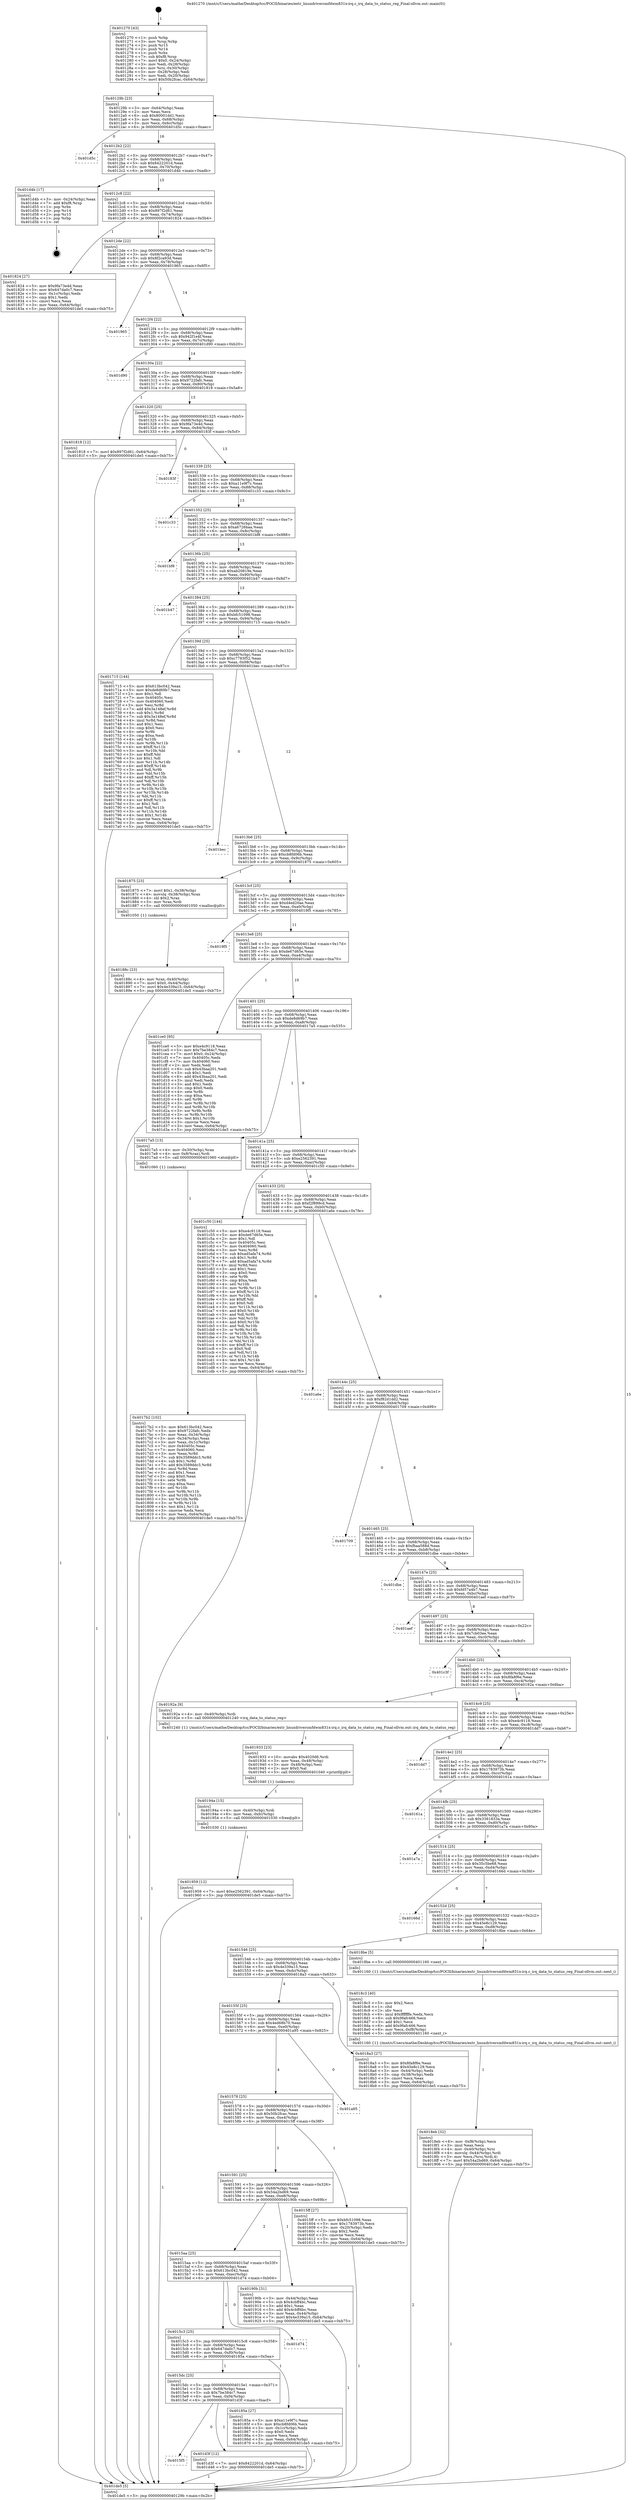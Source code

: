 digraph "0x401270" {
  label = "0x401270 (/mnt/c/Users/mathe/Desktop/tcc/POCII/binaries/extr_linuxdriversmfdwm831x-irq.c_irq_data_to_status_reg_Final-ollvm.out::main(0))"
  labelloc = "t"
  node[shape=record]

  Entry [label="",width=0.3,height=0.3,shape=circle,fillcolor=black,style=filled]
  "0x40129b" [label="{
     0x40129b [23]\l
     | [instrs]\l
     &nbsp;&nbsp;0x40129b \<+3\>: mov -0x64(%rbp),%eax\l
     &nbsp;&nbsp;0x40129e \<+2\>: mov %eax,%ecx\l
     &nbsp;&nbsp;0x4012a0 \<+6\>: sub $0x80001dd1,%ecx\l
     &nbsp;&nbsp;0x4012a6 \<+3\>: mov %eax,-0x68(%rbp)\l
     &nbsp;&nbsp;0x4012a9 \<+3\>: mov %ecx,-0x6c(%rbp)\l
     &nbsp;&nbsp;0x4012ac \<+6\>: je 0000000000401d5c \<main+0xaec\>\l
  }"]
  "0x401d5c" [label="{
     0x401d5c\l
  }", style=dashed]
  "0x4012b2" [label="{
     0x4012b2 [22]\l
     | [instrs]\l
     &nbsp;&nbsp;0x4012b2 \<+5\>: jmp 00000000004012b7 \<main+0x47\>\l
     &nbsp;&nbsp;0x4012b7 \<+3\>: mov -0x68(%rbp),%eax\l
     &nbsp;&nbsp;0x4012ba \<+5\>: sub $0x8422201d,%eax\l
     &nbsp;&nbsp;0x4012bf \<+3\>: mov %eax,-0x70(%rbp)\l
     &nbsp;&nbsp;0x4012c2 \<+6\>: je 0000000000401d4b \<main+0xadb\>\l
  }"]
  Exit [label="",width=0.3,height=0.3,shape=circle,fillcolor=black,style=filled,peripheries=2]
  "0x401d4b" [label="{
     0x401d4b [17]\l
     | [instrs]\l
     &nbsp;&nbsp;0x401d4b \<+3\>: mov -0x24(%rbp),%eax\l
     &nbsp;&nbsp;0x401d4e \<+7\>: add $0xf8,%rsp\l
     &nbsp;&nbsp;0x401d55 \<+1\>: pop %rbx\l
     &nbsp;&nbsp;0x401d56 \<+2\>: pop %r14\l
     &nbsp;&nbsp;0x401d58 \<+2\>: pop %r15\l
     &nbsp;&nbsp;0x401d5a \<+1\>: pop %rbp\l
     &nbsp;&nbsp;0x401d5b \<+1\>: ret\l
  }"]
  "0x4012c8" [label="{
     0x4012c8 [22]\l
     | [instrs]\l
     &nbsp;&nbsp;0x4012c8 \<+5\>: jmp 00000000004012cd \<main+0x5d\>\l
     &nbsp;&nbsp;0x4012cd \<+3\>: mov -0x68(%rbp),%eax\l
     &nbsp;&nbsp;0x4012d0 \<+5\>: sub $0x897f2d61,%eax\l
     &nbsp;&nbsp;0x4012d5 \<+3\>: mov %eax,-0x74(%rbp)\l
     &nbsp;&nbsp;0x4012d8 \<+6\>: je 0000000000401824 \<main+0x5b4\>\l
  }"]
  "0x4015f5" [label="{
     0x4015f5\l
  }", style=dashed]
  "0x401824" [label="{
     0x401824 [27]\l
     | [instrs]\l
     &nbsp;&nbsp;0x401824 \<+5\>: mov $0x9fa73e4d,%eax\l
     &nbsp;&nbsp;0x401829 \<+5\>: mov $0x647da0c7,%ecx\l
     &nbsp;&nbsp;0x40182e \<+3\>: mov -0x1c(%rbp),%edx\l
     &nbsp;&nbsp;0x401831 \<+3\>: cmp $0x1,%edx\l
     &nbsp;&nbsp;0x401834 \<+3\>: cmovl %ecx,%eax\l
     &nbsp;&nbsp;0x401837 \<+3\>: mov %eax,-0x64(%rbp)\l
     &nbsp;&nbsp;0x40183a \<+5\>: jmp 0000000000401de5 \<main+0xb75\>\l
  }"]
  "0x4012de" [label="{
     0x4012de [22]\l
     | [instrs]\l
     &nbsp;&nbsp;0x4012de \<+5\>: jmp 00000000004012e3 \<main+0x73\>\l
     &nbsp;&nbsp;0x4012e3 \<+3\>: mov -0x68(%rbp),%eax\l
     &nbsp;&nbsp;0x4012e6 \<+5\>: sub $0x8f2ca93d,%eax\l
     &nbsp;&nbsp;0x4012eb \<+3\>: mov %eax,-0x78(%rbp)\l
     &nbsp;&nbsp;0x4012ee \<+6\>: je 0000000000401965 \<main+0x6f5\>\l
  }"]
  "0x401d3f" [label="{
     0x401d3f [12]\l
     | [instrs]\l
     &nbsp;&nbsp;0x401d3f \<+7\>: movl $0x8422201d,-0x64(%rbp)\l
     &nbsp;&nbsp;0x401d46 \<+5\>: jmp 0000000000401de5 \<main+0xb75\>\l
  }"]
  "0x401965" [label="{
     0x401965\l
  }", style=dashed]
  "0x4012f4" [label="{
     0x4012f4 [22]\l
     | [instrs]\l
     &nbsp;&nbsp;0x4012f4 \<+5\>: jmp 00000000004012f9 \<main+0x89\>\l
     &nbsp;&nbsp;0x4012f9 \<+3\>: mov -0x68(%rbp),%eax\l
     &nbsp;&nbsp;0x4012fc \<+5\>: sub $0x942f1e4f,%eax\l
     &nbsp;&nbsp;0x401301 \<+3\>: mov %eax,-0x7c(%rbp)\l
     &nbsp;&nbsp;0x401304 \<+6\>: je 0000000000401d90 \<main+0xb20\>\l
  }"]
  "0x401959" [label="{
     0x401959 [12]\l
     | [instrs]\l
     &nbsp;&nbsp;0x401959 \<+7\>: movl $0xe2562391,-0x64(%rbp)\l
     &nbsp;&nbsp;0x401960 \<+5\>: jmp 0000000000401de5 \<main+0xb75\>\l
  }"]
  "0x401d90" [label="{
     0x401d90\l
  }", style=dashed]
  "0x40130a" [label="{
     0x40130a [22]\l
     | [instrs]\l
     &nbsp;&nbsp;0x40130a \<+5\>: jmp 000000000040130f \<main+0x9f\>\l
     &nbsp;&nbsp;0x40130f \<+3\>: mov -0x68(%rbp),%eax\l
     &nbsp;&nbsp;0x401312 \<+5\>: sub $0x9722fafc,%eax\l
     &nbsp;&nbsp;0x401317 \<+3\>: mov %eax,-0x80(%rbp)\l
     &nbsp;&nbsp;0x40131a \<+6\>: je 0000000000401818 \<main+0x5a8\>\l
  }"]
  "0x40194a" [label="{
     0x40194a [15]\l
     | [instrs]\l
     &nbsp;&nbsp;0x40194a \<+4\>: mov -0x40(%rbp),%rdi\l
     &nbsp;&nbsp;0x40194e \<+6\>: mov %eax,-0xfc(%rbp)\l
     &nbsp;&nbsp;0x401954 \<+5\>: call 0000000000401030 \<free@plt\>\l
     | [calls]\l
     &nbsp;&nbsp;0x401030 \{1\} (unknown)\l
  }"]
  "0x401818" [label="{
     0x401818 [12]\l
     | [instrs]\l
     &nbsp;&nbsp;0x401818 \<+7\>: movl $0x897f2d61,-0x64(%rbp)\l
     &nbsp;&nbsp;0x40181f \<+5\>: jmp 0000000000401de5 \<main+0xb75\>\l
  }"]
  "0x401320" [label="{
     0x401320 [25]\l
     | [instrs]\l
     &nbsp;&nbsp;0x401320 \<+5\>: jmp 0000000000401325 \<main+0xb5\>\l
     &nbsp;&nbsp;0x401325 \<+3\>: mov -0x68(%rbp),%eax\l
     &nbsp;&nbsp;0x401328 \<+5\>: sub $0x9fa73e4d,%eax\l
     &nbsp;&nbsp;0x40132d \<+6\>: mov %eax,-0x84(%rbp)\l
     &nbsp;&nbsp;0x401333 \<+6\>: je 000000000040183f \<main+0x5cf\>\l
  }"]
  "0x401933" [label="{
     0x401933 [23]\l
     | [instrs]\l
     &nbsp;&nbsp;0x401933 \<+10\>: movabs $0x4020d6,%rdi\l
     &nbsp;&nbsp;0x40193d \<+3\>: mov %eax,-0x48(%rbp)\l
     &nbsp;&nbsp;0x401940 \<+3\>: mov -0x48(%rbp),%esi\l
     &nbsp;&nbsp;0x401943 \<+2\>: mov $0x0,%al\l
     &nbsp;&nbsp;0x401945 \<+5\>: call 0000000000401040 \<printf@plt\>\l
     | [calls]\l
     &nbsp;&nbsp;0x401040 \{1\} (unknown)\l
  }"]
  "0x40183f" [label="{
     0x40183f\l
  }", style=dashed]
  "0x401339" [label="{
     0x401339 [25]\l
     | [instrs]\l
     &nbsp;&nbsp;0x401339 \<+5\>: jmp 000000000040133e \<main+0xce\>\l
     &nbsp;&nbsp;0x40133e \<+3\>: mov -0x68(%rbp),%eax\l
     &nbsp;&nbsp;0x401341 \<+5\>: sub $0xa11e9f7c,%eax\l
     &nbsp;&nbsp;0x401346 \<+6\>: mov %eax,-0x88(%rbp)\l
     &nbsp;&nbsp;0x40134c \<+6\>: je 0000000000401c33 \<main+0x9c3\>\l
  }"]
  "0x4018eb" [label="{
     0x4018eb [32]\l
     | [instrs]\l
     &nbsp;&nbsp;0x4018eb \<+6\>: mov -0xf8(%rbp),%ecx\l
     &nbsp;&nbsp;0x4018f1 \<+3\>: imul %eax,%ecx\l
     &nbsp;&nbsp;0x4018f4 \<+4\>: mov -0x40(%rbp),%rsi\l
     &nbsp;&nbsp;0x4018f8 \<+4\>: movslq -0x44(%rbp),%rdi\l
     &nbsp;&nbsp;0x4018fc \<+3\>: mov %ecx,(%rsi,%rdi,4)\l
     &nbsp;&nbsp;0x4018ff \<+7\>: movl $0x54a2bd69,-0x64(%rbp)\l
     &nbsp;&nbsp;0x401906 \<+5\>: jmp 0000000000401de5 \<main+0xb75\>\l
  }"]
  "0x401c33" [label="{
     0x401c33\l
  }", style=dashed]
  "0x401352" [label="{
     0x401352 [25]\l
     | [instrs]\l
     &nbsp;&nbsp;0x401352 \<+5\>: jmp 0000000000401357 \<main+0xe7\>\l
     &nbsp;&nbsp;0x401357 \<+3\>: mov -0x68(%rbp),%eax\l
     &nbsp;&nbsp;0x40135a \<+5\>: sub $0xa6726baa,%eax\l
     &nbsp;&nbsp;0x40135f \<+6\>: mov %eax,-0x8c(%rbp)\l
     &nbsp;&nbsp;0x401365 \<+6\>: je 0000000000401bf8 \<main+0x988\>\l
  }"]
  "0x4018c3" [label="{
     0x4018c3 [40]\l
     | [instrs]\l
     &nbsp;&nbsp;0x4018c3 \<+5\>: mov $0x2,%ecx\l
     &nbsp;&nbsp;0x4018c8 \<+1\>: cltd\l
     &nbsp;&nbsp;0x4018c9 \<+2\>: idiv %ecx\l
     &nbsp;&nbsp;0x4018cb \<+6\>: imul $0xfffffffe,%edx,%ecx\l
     &nbsp;&nbsp;0x4018d1 \<+6\>: sub $0x9fafc466,%ecx\l
     &nbsp;&nbsp;0x4018d7 \<+3\>: add $0x1,%ecx\l
     &nbsp;&nbsp;0x4018da \<+6\>: add $0x9fafc466,%ecx\l
     &nbsp;&nbsp;0x4018e0 \<+6\>: mov %ecx,-0xf8(%rbp)\l
     &nbsp;&nbsp;0x4018e6 \<+5\>: call 0000000000401160 \<next_i\>\l
     | [calls]\l
     &nbsp;&nbsp;0x401160 \{1\} (/mnt/c/Users/mathe/Desktop/tcc/POCII/binaries/extr_linuxdriversmfdwm831x-irq.c_irq_data_to_status_reg_Final-ollvm.out::next_i)\l
  }"]
  "0x401bf8" [label="{
     0x401bf8\l
  }", style=dashed]
  "0x40136b" [label="{
     0x40136b [25]\l
     | [instrs]\l
     &nbsp;&nbsp;0x40136b \<+5\>: jmp 0000000000401370 \<main+0x100\>\l
     &nbsp;&nbsp;0x401370 \<+3\>: mov -0x68(%rbp),%eax\l
     &nbsp;&nbsp;0x401373 \<+5\>: sub $0xab20819e,%eax\l
     &nbsp;&nbsp;0x401378 \<+6\>: mov %eax,-0x90(%rbp)\l
     &nbsp;&nbsp;0x40137e \<+6\>: je 0000000000401b47 \<main+0x8d7\>\l
  }"]
  "0x40188c" [label="{
     0x40188c [23]\l
     | [instrs]\l
     &nbsp;&nbsp;0x40188c \<+4\>: mov %rax,-0x40(%rbp)\l
     &nbsp;&nbsp;0x401890 \<+7\>: movl $0x0,-0x44(%rbp)\l
     &nbsp;&nbsp;0x401897 \<+7\>: movl $0x4e339a15,-0x64(%rbp)\l
     &nbsp;&nbsp;0x40189e \<+5\>: jmp 0000000000401de5 \<main+0xb75\>\l
  }"]
  "0x401b47" [label="{
     0x401b47\l
  }", style=dashed]
  "0x401384" [label="{
     0x401384 [25]\l
     | [instrs]\l
     &nbsp;&nbsp;0x401384 \<+5\>: jmp 0000000000401389 \<main+0x119\>\l
     &nbsp;&nbsp;0x401389 \<+3\>: mov -0x68(%rbp),%eax\l
     &nbsp;&nbsp;0x40138c \<+5\>: sub $0xbfc51098,%eax\l
     &nbsp;&nbsp;0x401391 \<+6\>: mov %eax,-0x94(%rbp)\l
     &nbsp;&nbsp;0x401397 \<+6\>: je 0000000000401715 \<main+0x4a5\>\l
  }"]
  "0x4015dc" [label="{
     0x4015dc [25]\l
     | [instrs]\l
     &nbsp;&nbsp;0x4015dc \<+5\>: jmp 00000000004015e1 \<main+0x371\>\l
     &nbsp;&nbsp;0x4015e1 \<+3\>: mov -0x68(%rbp),%eax\l
     &nbsp;&nbsp;0x4015e4 \<+5\>: sub $0x7be384c7,%eax\l
     &nbsp;&nbsp;0x4015e9 \<+6\>: mov %eax,-0xf4(%rbp)\l
     &nbsp;&nbsp;0x4015ef \<+6\>: je 0000000000401d3f \<main+0xacf\>\l
  }"]
  "0x401715" [label="{
     0x401715 [144]\l
     | [instrs]\l
     &nbsp;&nbsp;0x401715 \<+5\>: mov $0x613bc042,%eax\l
     &nbsp;&nbsp;0x40171a \<+5\>: mov $0xde8d69b7,%ecx\l
     &nbsp;&nbsp;0x40171f \<+2\>: mov $0x1,%dl\l
     &nbsp;&nbsp;0x401721 \<+7\>: mov 0x40405c,%esi\l
     &nbsp;&nbsp;0x401728 \<+7\>: mov 0x404060,%edi\l
     &nbsp;&nbsp;0x40172f \<+3\>: mov %esi,%r8d\l
     &nbsp;&nbsp;0x401732 \<+7\>: add $0x3a148ef,%r8d\l
     &nbsp;&nbsp;0x401739 \<+4\>: sub $0x1,%r8d\l
     &nbsp;&nbsp;0x40173d \<+7\>: sub $0x3a148ef,%r8d\l
     &nbsp;&nbsp;0x401744 \<+4\>: imul %r8d,%esi\l
     &nbsp;&nbsp;0x401748 \<+3\>: and $0x1,%esi\l
     &nbsp;&nbsp;0x40174b \<+3\>: cmp $0x0,%esi\l
     &nbsp;&nbsp;0x40174e \<+4\>: sete %r9b\l
     &nbsp;&nbsp;0x401752 \<+3\>: cmp $0xa,%edi\l
     &nbsp;&nbsp;0x401755 \<+4\>: setl %r10b\l
     &nbsp;&nbsp;0x401759 \<+3\>: mov %r9b,%r11b\l
     &nbsp;&nbsp;0x40175c \<+4\>: xor $0xff,%r11b\l
     &nbsp;&nbsp;0x401760 \<+3\>: mov %r10b,%bl\l
     &nbsp;&nbsp;0x401763 \<+3\>: xor $0xff,%bl\l
     &nbsp;&nbsp;0x401766 \<+3\>: xor $0x1,%dl\l
     &nbsp;&nbsp;0x401769 \<+3\>: mov %r11b,%r14b\l
     &nbsp;&nbsp;0x40176c \<+4\>: and $0xff,%r14b\l
     &nbsp;&nbsp;0x401770 \<+3\>: and %dl,%r9b\l
     &nbsp;&nbsp;0x401773 \<+3\>: mov %bl,%r15b\l
     &nbsp;&nbsp;0x401776 \<+4\>: and $0xff,%r15b\l
     &nbsp;&nbsp;0x40177a \<+3\>: and %dl,%r10b\l
     &nbsp;&nbsp;0x40177d \<+3\>: or %r9b,%r14b\l
     &nbsp;&nbsp;0x401780 \<+3\>: or %r10b,%r15b\l
     &nbsp;&nbsp;0x401783 \<+3\>: xor %r15b,%r14b\l
     &nbsp;&nbsp;0x401786 \<+3\>: or %bl,%r11b\l
     &nbsp;&nbsp;0x401789 \<+4\>: xor $0xff,%r11b\l
     &nbsp;&nbsp;0x40178d \<+3\>: or $0x1,%dl\l
     &nbsp;&nbsp;0x401790 \<+3\>: and %dl,%r11b\l
     &nbsp;&nbsp;0x401793 \<+3\>: or %r11b,%r14b\l
     &nbsp;&nbsp;0x401796 \<+4\>: test $0x1,%r14b\l
     &nbsp;&nbsp;0x40179a \<+3\>: cmovne %ecx,%eax\l
     &nbsp;&nbsp;0x40179d \<+3\>: mov %eax,-0x64(%rbp)\l
     &nbsp;&nbsp;0x4017a0 \<+5\>: jmp 0000000000401de5 \<main+0xb75\>\l
  }"]
  "0x40139d" [label="{
     0x40139d [25]\l
     | [instrs]\l
     &nbsp;&nbsp;0x40139d \<+5\>: jmp 00000000004013a2 \<main+0x132\>\l
     &nbsp;&nbsp;0x4013a2 \<+3\>: mov -0x68(%rbp),%eax\l
     &nbsp;&nbsp;0x4013a5 \<+5\>: sub $0xc7783f52,%eax\l
     &nbsp;&nbsp;0x4013aa \<+6\>: mov %eax,-0x98(%rbp)\l
     &nbsp;&nbsp;0x4013b0 \<+6\>: je 0000000000401bec \<main+0x97c\>\l
  }"]
  "0x40185a" [label="{
     0x40185a [27]\l
     | [instrs]\l
     &nbsp;&nbsp;0x40185a \<+5\>: mov $0xa11e9f7c,%eax\l
     &nbsp;&nbsp;0x40185f \<+5\>: mov $0xcb8fd06b,%ecx\l
     &nbsp;&nbsp;0x401864 \<+3\>: mov -0x1c(%rbp),%edx\l
     &nbsp;&nbsp;0x401867 \<+3\>: cmp $0x0,%edx\l
     &nbsp;&nbsp;0x40186a \<+3\>: cmove %ecx,%eax\l
     &nbsp;&nbsp;0x40186d \<+3\>: mov %eax,-0x64(%rbp)\l
     &nbsp;&nbsp;0x401870 \<+5\>: jmp 0000000000401de5 \<main+0xb75\>\l
  }"]
  "0x401bec" [label="{
     0x401bec\l
  }", style=dashed]
  "0x4013b6" [label="{
     0x4013b6 [25]\l
     | [instrs]\l
     &nbsp;&nbsp;0x4013b6 \<+5\>: jmp 00000000004013bb \<main+0x14b\>\l
     &nbsp;&nbsp;0x4013bb \<+3\>: mov -0x68(%rbp),%eax\l
     &nbsp;&nbsp;0x4013be \<+5\>: sub $0xcb8fd06b,%eax\l
     &nbsp;&nbsp;0x4013c3 \<+6\>: mov %eax,-0x9c(%rbp)\l
     &nbsp;&nbsp;0x4013c9 \<+6\>: je 0000000000401875 \<main+0x605\>\l
  }"]
  "0x4015c3" [label="{
     0x4015c3 [25]\l
     | [instrs]\l
     &nbsp;&nbsp;0x4015c3 \<+5\>: jmp 00000000004015c8 \<main+0x358\>\l
     &nbsp;&nbsp;0x4015c8 \<+3\>: mov -0x68(%rbp),%eax\l
     &nbsp;&nbsp;0x4015cb \<+5\>: sub $0x647da0c7,%eax\l
     &nbsp;&nbsp;0x4015d0 \<+6\>: mov %eax,-0xf0(%rbp)\l
     &nbsp;&nbsp;0x4015d6 \<+6\>: je 000000000040185a \<main+0x5ea\>\l
  }"]
  "0x401875" [label="{
     0x401875 [23]\l
     | [instrs]\l
     &nbsp;&nbsp;0x401875 \<+7\>: movl $0x1,-0x38(%rbp)\l
     &nbsp;&nbsp;0x40187c \<+4\>: movslq -0x38(%rbp),%rax\l
     &nbsp;&nbsp;0x401880 \<+4\>: shl $0x2,%rax\l
     &nbsp;&nbsp;0x401884 \<+3\>: mov %rax,%rdi\l
     &nbsp;&nbsp;0x401887 \<+5\>: call 0000000000401050 \<malloc@plt\>\l
     | [calls]\l
     &nbsp;&nbsp;0x401050 \{1\} (unknown)\l
  }"]
  "0x4013cf" [label="{
     0x4013cf [25]\l
     | [instrs]\l
     &nbsp;&nbsp;0x4013cf \<+5\>: jmp 00000000004013d4 \<main+0x164\>\l
     &nbsp;&nbsp;0x4013d4 \<+3\>: mov -0x68(%rbp),%eax\l
     &nbsp;&nbsp;0x4013d7 \<+5\>: sub $0xd4ed20ae,%eax\l
     &nbsp;&nbsp;0x4013dc \<+6\>: mov %eax,-0xa0(%rbp)\l
     &nbsp;&nbsp;0x4013e2 \<+6\>: je 00000000004019f5 \<main+0x785\>\l
  }"]
  "0x401d74" [label="{
     0x401d74\l
  }", style=dashed]
  "0x4019f5" [label="{
     0x4019f5\l
  }", style=dashed]
  "0x4013e8" [label="{
     0x4013e8 [25]\l
     | [instrs]\l
     &nbsp;&nbsp;0x4013e8 \<+5\>: jmp 00000000004013ed \<main+0x17d\>\l
     &nbsp;&nbsp;0x4013ed \<+3\>: mov -0x68(%rbp),%eax\l
     &nbsp;&nbsp;0x4013f0 \<+5\>: sub $0xde67d65e,%eax\l
     &nbsp;&nbsp;0x4013f5 \<+6\>: mov %eax,-0xa4(%rbp)\l
     &nbsp;&nbsp;0x4013fb \<+6\>: je 0000000000401ce0 \<main+0xa70\>\l
  }"]
  "0x4015aa" [label="{
     0x4015aa [25]\l
     | [instrs]\l
     &nbsp;&nbsp;0x4015aa \<+5\>: jmp 00000000004015af \<main+0x33f\>\l
     &nbsp;&nbsp;0x4015af \<+3\>: mov -0x68(%rbp),%eax\l
     &nbsp;&nbsp;0x4015b2 \<+5\>: sub $0x613bc042,%eax\l
     &nbsp;&nbsp;0x4015b7 \<+6\>: mov %eax,-0xec(%rbp)\l
     &nbsp;&nbsp;0x4015bd \<+6\>: je 0000000000401d74 \<main+0xb04\>\l
  }"]
  "0x401ce0" [label="{
     0x401ce0 [95]\l
     | [instrs]\l
     &nbsp;&nbsp;0x401ce0 \<+5\>: mov $0xe4c9118,%eax\l
     &nbsp;&nbsp;0x401ce5 \<+5\>: mov $0x7be384c7,%ecx\l
     &nbsp;&nbsp;0x401cea \<+7\>: movl $0x0,-0x24(%rbp)\l
     &nbsp;&nbsp;0x401cf1 \<+7\>: mov 0x40405c,%edx\l
     &nbsp;&nbsp;0x401cf8 \<+7\>: mov 0x404060,%esi\l
     &nbsp;&nbsp;0x401cff \<+2\>: mov %edx,%edi\l
     &nbsp;&nbsp;0x401d01 \<+6\>: sub $0x43baa201,%edi\l
     &nbsp;&nbsp;0x401d07 \<+3\>: sub $0x1,%edi\l
     &nbsp;&nbsp;0x401d0a \<+6\>: add $0x43baa201,%edi\l
     &nbsp;&nbsp;0x401d10 \<+3\>: imul %edi,%edx\l
     &nbsp;&nbsp;0x401d13 \<+3\>: and $0x1,%edx\l
     &nbsp;&nbsp;0x401d16 \<+3\>: cmp $0x0,%edx\l
     &nbsp;&nbsp;0x401d19 \<+4\>: sete %r8b\l
     &nbsp;&nbsp;0x401d1d \<+3\>: cmp $0xa,%esi\l
     &nbsp;&nbsp;0x401d20 \<+4\>: setl %r9b\l
     &nbsp;&nbsp;0x401d24 \<+3\>: mov %r8b,%r10b\l
     &nbsp;&nbsp;0x401d27 \<+3\>: and %r9b,%r10b\l
     &nbsp;&nbsp;0x401d2a \<+3\>: xor %r9b,%r8b\l
     &nbsp;&nbsp;0x401d2d \<+3\>: or %r8b,%r10b\l
     &nbsp;&nbsp;0x401d30 \<+4\>: test $0x1,%r10b\l
     &nbsp;&nbsp;0x401d34 \<+3\>: cmovne %ecx,%eax\l
     &nbsp;&nbsp;0x401d37 \<+3\>: mov %eax,-0x64(%rbp)\l
     &nbsp;&nbsp;0x401d3a \<+5\>: jmp 0000000000401de5 \<main+0xb75\>\l
  }"]
  "0x401401" [label="{
     0x401401 [25]\l
     | [instrs]\l
     &nbsp;&nbsp;0x401401 \<+5\>: jmp 0000000000401406 \<main+0x196\>\l
     &nbsp;&nbsp;0x401406 \<+3\>: mov -0x68(%rbp),%eax\l
     &nbsp;&nbsp;0x401409 \<+5\>: sub $0xde8d69b7,%eax\l
     &nbsp;&nbsp;0x40140e \<+6\>: mov %eax,-0xa8(%rbp)\l
     &nbsp;&nbsp;0x401414 \<+6\>: je 00000000004017a5 \<main+0x535\>\l
  }"]
  "0x40190b" [label="{
     0x40190b [31]\l
     | [instrs]\l
     &nbsp;&nbsp;0x40190b \<+3\>: mov -0x44(%rbp),%eax\l
     &nbsp;&nbsp;0x40190e \<+5\>: sub $0x4cbff4bc,%eax\l
     &nbsp;&nbsp;0x401913 \<+3\>: add $0x1,%eax\l
     &nbsp;&nbsp;0x401916 \<+5\>: add $0x4cbff4bc,%eax\l
     &nbsp;&nbsp;0x40191b \<+3\>: mov %eax,-0x44(%rbp)\l
     &nbsp;&nbsp;0x40191e \<+7\>: movl $0x4e339a15,-0x64(%rbp)\l
     &nbsp;&nbsp;0x401925 \<+5\>: jmp 0000000000401de5 \<main+0xb75\>\l
  }"]
  "0x4017a5" [label="{
     0x4017a5 [13]\l
     | [instrs]\l
     &nbsp;&nbsp;0x4017a5 \<+4\>: mov -0x30(%rbp),%rax\l
     &nbsp;&nbsp;0x4017a9 \<+4\>: mov 0x8(%rax),%rdi\l
     &nbsp;&nbsp;0x4017ad \<+5\>: call 0000000000401060 \<atoi@plt\>\l
     | [calls]\l
     &nbsp;&nbsp;0x401060 \{1\} (unknown)\l
  }"]
  "0x40141a" [label="{
     0x40141a [25]\l
     | [instrs]\l
     &nbsp;&nbsp;0x40141a \<+5\>: jmp 000000000040141f \<main+0x1af\>\l
     &nbsp;&nbsp;0x40141f \<+3\>: mov -0x68(%rbp),%eax\l
     &nbsp;&nbsp;0x401422 \<+5\>: sub $0xe2562391,%eax\l
     &nbsp;&nbsp;0x401427 \<+6\>: mov %eax,-0xac(%rbp)\l
     &nbsp;&nbsp;0x40142d \<+6\>: je 0000000000401c50 \<main+0x9e0\>\l
  }"]
  "0x4017b2" [label="{
     0x4017b2 [102]\l
     | [instrs]\l
     &nbsp;&nbsp;0x4017b2 \<+5\>: mov $0x613bc042,%ecx\l
     &nbsp;&nbsp;0x4017b7 \<+5\>: mov $0x9722fafc,%edx\l
     &nbsp;&nbsp;0x4017bc \<+3\>: mov %eax,-0x34(%rbp)\l
     &nbsp;&nbsp;0x4017bf \<+3\>: mov -0x34(%rbp),%eax\l
     &nbsp;&nbsp;0x4017c2 \<+3\>: mov %eax,-0x1c(%rbp)\l
     &nbsp;&nbsp;0x4017c5 \<+7\>: mov 0x40405c,%eax\l
     &nbsp;&nbsp;0x4017cc \<+7\>: mov 0x404060,%esi\l
     &nbsp;&nbsp;0x4017d3 \<+3\>: mov %eax,%r8d\l
     &nbsp;&nbsp;0x4017d6 \<+7\>: sub $0x3589ddc3,%r8d\l
     &nbsp;&nbsp;0x4017dd \<+4\>: sub $0x1,%r8d\l
     &nbsp;&nbsp;0x4017e1 \<+7\>: add $0x3589ddc3,%r8d\l
     &nbsp;&nbsp;0x4017e8 \<+4\>: imul %r8d,%eax\l
     &nbsp;&nbsp;0x4017ec \<+3\>: and $0x1,%eax\l
     &nbsp;&nbsp;0x4017ef \<+3\>: cmp $0x0,%eax\l
     &nbsp;&nbsp;0x4017f2 \<+4\>: sete %r9b\l
     &nbsp;&nbsp;0x4017f6 \<+3\>: cmp $0xa,%esi\l
     &nbsp;&nbsp;0x4017f9 \<+4\>: setl %r10b\l
     &nbsp;&nbsp;0x4017fd \<+3\>: mov %r9b,%r11b\l
     &nbsp;&nbsp;0x401800 \<+3\>: and %r10b,%r11b\l
     &nbsp;&nbsp;0x401803 \<+3\>: xor %r10b,%r9b\l
     &nbsp;&nbsp;0x401806 \<+3\>: or %r9b,%r11b\l
     &nbsp;&nbsp;0x401809 \<+4\>: test $0x1,%r11b\l
     &nbsp;&nbsp;0x40180d \<+3\>: cmovne %edx,%ecx\l
     &nbsp;&nbsp;0x401810 \<+3\>: mov %ecx,-0x64(%rbp)\l
     &nbsp;&nbsp;0x401813 \<+5\>: jmp 0000000000401de5 \<main+0xb75\>\l
  }"]
  "0x401c50" [label="{
     0x401c50 [144]\l
     | [instrs]\l
     &nbsp;&nbsp;0x401c50 \<+5\>: mov $0xe4c9118,%eax\l
     &nbsp;&nbsp;0x401c55 \<+5\>: mov $0xde67d65e,%ecx\l
     &nbsp;&nbsp;0x401c5a \<+2\>: mov $0x1,%dl\l
     &nbsp;&nbsp;0x401c5c \<+7\>: mov 0x40405c,%esi\l
     &nbsp;&nbsp;0x401c63 \<+7\>: mov 0x404060,%edi\l
     &nbsp;&nbsp;0x401c6a \<+3\>: mov %esi,%r8d\l
     &nbsp;&nbsp;0x401c6d \<+7\>: sub $0xad5afa74,%r8d\l
     &nbsp;&nbsp;0x401c74 \<+4\>: sub $0x1,%r8d\l
     &nbsp;&nbsp;0x401c78 \<+7\>: add $0xad5afa74,%r8d\l
     &nbsp;&nbsp;0x401c7f \<+4\>: imul %r8d,%esi\l
     &nbsp;&nbsp;0x401c83 \<+3\>: and $0x1,%esi\l
     &nbsp;&nbsp;0x401c86 \<+3\>: cmp $0x0,%esi\l
     &nbsp;&nbsp;0x401c89 \<+4\>: sete %r9b\l
     &nbsp;&nbsp;0x401c8d \<+3\>: cmp $0xa,%edi\l
     &nbsp;&nbsp;0x401c90 \<+4\>: setl %r10b\l
     &nbsp;&nbsp;0x401c94 \<+3\>: mov %r9b,%r11b\l
     &nbsp;&nbsp;0x401c97 \<+4\>: xor $0xff,%r11b\l
     &nbsp;&nbsp;0x401c9b \<+3\>: mov %r10b,%bl\l
     &nbsp;&nbsp;0x401c9e \<+3\>: xor $0xff,%bl\l
     &nbsp;&nbsp;0x401ca1 \<+3\>: xor $0x0,%dl\l
     &nbsp;&nbsp;0x401ca4 \<+3\>: mov %r11b,%r14b\l
     &nbsp;&nbsp;0x401ca7 \<+4\>: and $0x0,%r14b\l
     &nbsp;&nbsp;0x401cab \<+3\>: and %dl,%r9b\l
     &nbsp;&nbsp;0x401cae \<+3\>: mov %bl,%r15b\l
     &nbsp;&nbsp;0x401cb1 \<+4\>: and $0x0,%r15b\l
     &nbsp;&nbsp;0x401cb5 \<+3\>: and %dl,%r10b\l
     &nbsp;&nbsp;0x401cb8 \<+3\>: or %r9b,%r14b\l
     &nbsp;&nbsp;0x401cbb \<+3\>: or %r10b,%r15b\l
     &nbsp;&nbsp;0x401cbe \<+3\>: xor %r15b,%r14b\l
     &nbsp;&nbsp;0x401cc1 \<+3\>: or %bl,%r11b\l
     &nbsp;&nbsp;0x401cc4 \<+4\>: xor $0xff,%r11b\l
     &nbsp;&nbsp;0x401cc8 \<+3\>: or $0x0,%dl\l
     &nbsp;&nbsp;0x401ccb \<+3\>: and %dl,%r11b\l
     &nbsp;&nbsp;0x401cce \<+3\>: or %r11b,%r14b\l
     &nbsp;&nbsp;0x401cd1 \<+4\>: test $0x1,%r14b\l
     &nbsp;&nbsp;0x401cd5 \<+3\>: cmovne %ecx,%eax\l
     &nbsp;&nbsp;0x401cd8 \<+3\>: mov %eax,-0x64(%rbp)\l
     &nbsp;&nbsp;0x401cdb \<+5\>: jmp 0000000000401de5 \<main+0xb75\>\l
  }"]
  "0x401433" [label="{
     0x401433 [25]\l
     | [instrs]\l
     &nbsp;&nbsp;0x401433 \<+5\>: jmp 0000000000401438 \<main+0x1c8\>\l
     &nbsp;&nbsp;0x401438 \<+3\>: mov -0x68(%rbp),%eax\l
     &nbsp;&nbsp;0x40143b \<+5\>: sub $0xf2f899cd,%eax\l
     &nbsp;&nbsp;0x401440 \<+6\>: mov %eax,-0xb0(%rbp)\l
     &nbsp;&nbsp;0x401446 \<+6\>: je 0000000000401a6e \<main+0x7fe\>\l
  }"]
  "0x401270" [label="{
     0x401270 [43]\l
     | [instrs]\l
     &nbsp;&nbsp;0x401270 \<+1\>: push %rbp\l
     &nbsp;&nbsp;0x401271 \<+3\>: mov %rsp,%rbp\l
     &nbsp;&nbsp;0x401274 \<+2\>: push %r15\l
     &nbsp;&nbsp;0x401276 \<+2\>: push %r14\l
     &nbsp;&nbsp;0x401278 \<+1\>: push %rbx\l
     &nbsp;&nbsp;0x401279 \<+7\>: sub $0xf8,%rsp\l
     &nbsp;&nbsp;0x401280 \<+7\>: movl $0x0,-0x24(%rbp)\l
     &nbsp;&nbsp;0x401287 \<+3\>: mov %edi,-0x28(%rbp)\l
     &nbsp;&nbsp;0x40128a \<+4\>: mov %rsi,-0x30(%rbp)\l
     &nbsp;&nbsp;0x40128e \<+3\>: mov -0x28(%rbp),%edi\l
     &nbsp;&nbsp;0x401291 \<+3\>: mov %edi,-0x20(%rbp)\l
     &nbsp;&nbsp;0x401294 \<+7\>: movl $0x50b2fcac,-0x64(%rbp)\l
  }"]
  "0x401a6e" [label="{
     0x401a6e\l
  }", style=dashed]
  "0x40144c" [label="{
     0x40144c [25]\l
     | [instrs]\l
     &nbsp;&nbsp;0x40144c \<+5\>: jmp 0000000000401451 \<main+0x1e1\>\l
     &nbsp;&nbsp;0x401451 \<+3\>: mov -0x68(%rbp),%eax\l
     &nbsp;&nbsp;0x401454 \<+5\>: sub $0xf82d1dd2,%eax\l
     &nbsp;&nbsp;0x401459 \<+6\>: mov %eax,-0xb4(%rbp)\l
     &nbsp;&nbsp;0x40145f \<+6\>: je 0000000000401709 \<main+0x499\>\l
  }"]
  "0x401de5" [label="{
     0x401de5 [5]\l
     | [instrs]\l
     &nbsp;&nbsp;0x401de5 \<+5\>: jmp 000000000040129b \<main+0x2b\>\l
  }"]
  "0x401709" [label="{
     0x401709\l
  }", style=dashed]
  "0x401465" [label="{
     0x401465 [25]\l
     | [instrs]\l
     &nbsp;&nbsp;0x401465 \<+5\>: jmp 000000000040146a \<main+0x1fa\>\l
     &nbsp;&nbsp;0x40146a \<+3\>: mov -0x68(%rbp),%eax\l
     &nbsp;&nbsp;0x40146d \<+5\>: sub $0xfbaa588d,%eax\l
     &nbsp;&nbsp;0x401472 \<+6\>: mov %eax,-0xb8(%rbp)\l
     &nbsp;&nbsp;0x401478 \<+6\>: je 0000000000401dbe \<main+0xb4e\>\l
  }"]
  "0x401591" [label="{
     0x401591 [25]\l
     | [instrs]\l
     &nbsp;&nbsp;0x401591 \<+5\>: jmp 0000000000401596 \<main+0x326\>\l
     &nbsp;&nbsp;0x401596 \<+3\>: mov -0x68(%rbp),%eax\l
     &nbsp;&nbsp;0x401599 \<+5\>: sub $0x54a2bd69,%eax\l
     &nbsp;&nbsp;0x40159e \<+6\>: mov %eax,-0xe8(%rbp)\l
     &nbsp;&nbsp;0x4015a4 \<+6\>: je 000000000040190b \<main+0x69b\>\l
  }"]
  "0x401dbe" [label="{
     0x401dbe\l
  }", style=dashed]
  "0x40147e" [label="{
     0x40147e [25]\l
     | [instrs]\l
     &nbsp;&nbsp;0x40147e \<+5\>: jmp 0000000000401483 \<main+0x213\>\l
     &nbsp;&nbsp;0x401483 \<+3\>: mov -0x68(%rbp),%eax\l
     &nbsp;&nbsp;0x401486 \<+5\>: sub $0xfd57a4b7,%eax\l
     &nbsp;&nbsp;0x40148b \<+6\>: mov %eax,-0xbc(%rbp)\l
     &nbsp;&nbsp;0x401491 \<+6\>: je 0000000000401aef \<main+0x87f\>\l
  }"]
  "0x4015ff" [label="{
     0x4015ff [27]\l
     | [instrs]\l
     &nbsp;&nbsp;0x4015ff \<+5\>: mov $0xbfc51098,%eax\l
     &nbsp;&nbsp;0x401604 \<+5\>: mov $0x1783973b,%ecx\l
     &nbsp;&nbsp;0x401609 \<+3\>: mov -0x20(%rbp),%edx\l
     &nbsp;&nbsp;0x40160c \<+3\>: cmp $0x2,%edx\l
     &nbsp;&nbsp;0x40160f \<+3\>: cmovne %ecx,%eax\l
     &nbsp;&nbsp;0x401612 \<+3\>: mov %eax,-0x64(%rbp)\l
     &nbsp;&nbsp;0x401615 \<+5\>: jmp 0000000000401de5 \<main+0xb75\>\l
  }"]
  "0x401aef" [label="{
     0x401aef\l
  }", style=dashed]
  "0x401497" [label="{
     0x401497 [25]\l
     | [instrs]\l
     &nbsp;&nbsp;0x401497 \<+5\>: jmp 000000000040149c \<main+0x22c\>\l
     &nbsp;&nbsp;0x40149c \<+3\>: mov -0x68(%rbp),%eax\l
     &nbsp;&nbsp;0x40149f \<+5\>: sub $0x7cb03ee,%eax\l
     &nbsp;&nbsp;0x4014a4 \<+6\>: mov %eax,-0xc0(%rbp)\l
     &nbsp;&nbsp;0x4014aa \<+6\>: je 0000000000401c3f \<main+0x9cf\>\l
  }"]
  "0x401578" [label="{
     0x401578 [25]\l
     | [instrs]\l
     &nbsp;&nbsp;0x401578 \<+5\>: jmp 000000000040157d \<main+0x30d\>\l
     &nbsp;&nbsp;0x40157d \<+3\>: mov -0x68(%rbp),%eax\l
     &nbsp;&nbsp;0x401580 \<+5\>: sub $0x50b2fcac,%eax\l
     &nbsp;&nbsp;0x401585 \<+6\>: mov %eax,-0xe4(%rbp)\l
     &nbsp;&nbsp;0x40158b \<+6\>: je 00000000004015ff \<main+0x38f\>\l
  }"]
  "0x401c3f" [label="{
     0x401c3f\l
  }", style=dashed]
  "0x4014b0" [label="{
     0x4014b0 [25]\l
     | [instrs]\l
     &nbsp;&nbsp;0x4014b0 \<+5\>: jmp 00000000004014b5 \<main+0x245\>\l
     &nbsp;&nbsp;0x4014b5 \<+3\>: mov -0x68(%rbp),%eax\l
     &nbsp;&nbsp;0x4014b8 \<+5\>: sub $0x8fa8f6e,%eax\l
     &nbsp;&nbsp;0x4014bd \<+6\>: mov %eax,-0xc4(%rbp)\l
     &nbsp;&nbsp;0x4014c3 \<+6\>: je 000000000040192a \<main+0x6ba\>\l
  }"]
  "0x401a95" [label="{
     0x401a95\l
  }", style=dashed]
  "0x40192a" [label="{
     0x40192a [9]\l
     | [instrs]\l
     &nbsp;&nbsp;0x40192a \<+4\>: mov -0x40(%rbp),%rdi\l
     &nbsp;&nbsp;0x40192e \<+5\>: call 0000000000401240 \<irq_data_to_status_reg\>\l
     | [calls]\l
     &nbsp;&nbsp;0x401240 \{1\} (/mnt/c/Users/mathe/Desktop/tcc/POCII/binaries/extr_linuxdriversmfdwm831x-irq.c_irq_data_to_status_reg_Final-ollvm.out::irq_data_to_status_reg)\l
  }"]
  "0x4014c9" [label="{
     0x4014c9 [25]\l
     | [instrs]\l
     &nbsp;&nbsp;0x4014c9 \<+5\>: jmp 00000000004014ce \<main+0x25e\>\l
     &nbsp;&nbsp;0x4014ce \<+3\>: mov -0x68(%rbp),%eax\l
     &nbsp;&nbsp;0x4014d1 \<+5\>: sub $0xe4c9118,%eax\l
     &nbsp;&nbsp;0x4014d6 \<+6\>: mov %eax,-0xc8(%rbp)\l
     &nbsp;&nbsp;0x4014dc \<+6\>: je 0000000000401dd7 \<main+0xb67\>\l
  }"]
  "0x40155f" [label="{
     0x40155f [25]\l
     | [instrs]\l
     &nbsp;&nbsp;0x40155f \<+5\>: jmp 0000000000401564 \<main+0x2f4\>\l
     &nbsp;&nbsp;0x401564 \<+3\>: mov -0x68(%rbp),%eax\l
     &nbsp;&nbsp;0x401567 \<+5\>: sub $0x4ed68b70,%eax\l
     &nbsp;&nbsp;0x40156c \<+6\>: mov %eax,-0xe0(%rbp)\l
     &nbsp;&nbsp;0x401572 \<+6\>: je 0000000000401a95 \<main+0x825\>\l
  }"]
  "0x401dd7" [label="{
     0x401dd7\l
  }", style=dashed]
  "0x4014e2" [label="{
     0x4014e2 [25]\l
     | [instrs]\l
     &nbsp;&nbsp;0x4014e2 \<+5\>: jmp 00000000004014e7 \<main+0x277\>\l
     &nbsp;&nbsp;0x4014e7 \<+3\>: mov -0x68(%rbp),%eax\l
     &nbsp;&nbsp;0x4014ea \<+5\>: sub $0x1783973b,%eax\l
     &nbsp;&nbsp;0x4014ef \<+6\>: mov %eax,-0xcc(%rbp)\l
     &nbsp;&nbsp;0x4014f5 \<+6\>: je 000000000040161a \<main+0x3aa\>\l
  }"]
  "0x4018a3" [label="{
     0x4018a3 [27]\l
     | [instrs]\l
     &nbsp;&nbsp;0x4018a3 \<+5\>: mov $0x8fa8f6e,%eax\l
     &nbsp;&nbsp;0x4018a8 \<+5\>: mov $0x45e8c129,%ecx\l
     &nbsp;&nbsp;0x4018ad \<+3\>: mov -0x44(%rbp),%edx\l
     &nbsp;&nbsp;0x4018b0 \<+3\>: cmp -0x38(%rbp),%edx\l
     &nbsp;&nbsp;0x4018b3 \<+3\>: cmovl %ecx,%eax\l
     &nbsp;&nbsp;0x4018b6 \<+3\>: mov %eax,-0x64(%rbp)\l
     &nbsp;&nbsp;0x4018b9 \<+5\>: jmp 0000000000401de5 \<main+0xb75\>\l
  }"]
  "0x40161a" [label="{
     0x40161a\l
  }", style=dashed]
  "0x4014fb" [label="{
     0x4014fb [25]\l
     | [instrs]\l
     &nbsp;&nbsp;0x4014fb \<+5\>: jmp 0000000000401500 \<main+0x290\>\l
     &nbsp;&nbsp;0x401500 \<+3\>: mov -0x68(%rbp),%eax\l
     &nbsp;&nbsp;0x401503 \<+5\>: sub $0x3361833a,%eax\l
     &nbsp;&nbsp;0x401508 \<+6\>: mov %eax,-0xd0(%rbp)\l
     &nbsp;&nbsp;0x40150e \<+6\>: je 0000000000401a7a \<main+0x80a\>\l
  }"]
  "0x401546" [label="{
     0x401546 [25]\l
     | [instrs]\l
     &nbsp;&nbsp;0x401546 \<+5\>: jmp 000000000040154b \<main+0x2db\>\l
     &nbsp;&nbsp;0x40154b \<+3\>: mov -0x68(%rbp),%eax\l
     &nbsp;&nbsp;0x40154e \<+5\>: sub $0x4e339a15,%eax\l
     &nbsp;&nbsp;0x401553 \<+6\>: mov %eax,-0xdc(%rbp)\l
     &nbsp;&nbsp;0x401559 \<+6\>: je 00000000004018a3 \<main+0x633\>\l
  }"]
  "0x401a7a" [label="{
     0x401a7a\l
  }", style=dashed]
  "0x401514" [label="{
     0x401514 [25]\l
     | [instrs]\l
     &nbsp;&nbsp;0x401514 \<+5\>: jmp 0000000000401519 \<main+0x2a9\>\l
     &nbsp;&nbsp;0x401519 \<+3\>: mov -0x68(%rbp),%eax\l
     &nbsp;&nbsp;0x40151c \<+5\>: sub $0x35c5be68,%eax\l
     &nbsp;&nbsp;0x401521 \<+6\>: mov %eax,-0xd4(%rbp)\l
     &nbsp;&nbsp;0x401527 \<+6\>: je 000000000040166d \<main+0x3fd\>\l
  }"]
  "0x4018be" [label="{
     0x4018be [5]\l
     | [instrs]\l
     &nbsp;&nbsp;0x4018be \<+5\>: call 0000000000401160 \<next_i\>\l
     | [calls]\l
     &nbsp;&nbsp;0x401160 \{1\} (/mnt/c/Users/mathe/Desktop/tcc/POCII/binaries/extr_linuxdriversmfdwm831x-irq.c_irq_data_to_status_reg_Final-ollvm.out::next_i)\l
  }"]
  "0x40166d" [label="{
     0x40166d\l
  }", style=dashed]
  "0x40152d" [label="{
     0x40152d [25]\l
     | [instrs]\l
     &nbsp;&nbsp;0x40152d \<+5\>: jmp 0000000000401532 \<main+0x2c2\>\l
     &nbsp;&nbsp;0x401532 \<+3\>: mov -0x68(%rbp),%eax\l
     &nbsp;&nbsp;0x401535 \<+5\>: sub $0x45e8c129,%eax\l
     &nbsp;&nbsp;0x40153a \<+6\>: mov %eax,-0xd8(%rbp)\l
     &nbsp;&nbsp;0x401540 \<+6\>: je 00000000004018be \<main+0x64e\>\l
  }"]
  Entry -> "0x401270" [label=" 1"]
  "0x40129b" -> "0x401d5c" [label=" 0"]
  "0x40129b" -> "0x4012b2" [label=" 16"]
  "0x401d4b" -> Exit [label=" 1"]
  "0x4012b2" -> "0x401d4b" [label=" 1"]
  "0x4012b2" -> "0x4012c8" [label=" 15"]
  "0x401d3f" -> "0x401de5" [label=" 1"]
  "0x4012c8" -> "0x401824" [label=" 1"]
  "0x4012c8" -> "0x4012de" [label=" 14"]
  "0x4015dc" -> "0x4015f5" [label=" 0"]
  "0x4012de" -> "0x401965" [label=" 0"]
  "0x4012de" -> "0x4012f4" [label=" 14"]
  "0x4015dc" -> "0x401d3f" [label=" 1"]
  "0x4012f4" -> "0x401d90" [label=" 0"]
  "0x4012f4" -> "0x40130a" [label=" 14"]
  "0x401ce0" -> "0x401de5" [label=" 1"]
  "0x40130a" -> "0x401818" [label=" 1"]
  "0x40130a" -> "0x401320" [label=" 13"]
  "0x401c50" -> "0x401de5" [label=" 1"]
  "0x401320" -> "0x40183f" [label=" 0"]
  "0x401320" -> "0x401339" [label=" 13"]
  "0x401959" -> "0x401de5" [label=" 1"]
  "0x401339" -> "0x401c33" [label=" 0"]
  "0x401339" -> "0x401352" [label=" 13"]
  "0x40194a" -> "0x401959" [label=" 1"]
  "0x401352" -> "0x401bf8" [label=" 0"]
  "0x401352" -> "0x40136b" [label=" 13"]
  "0x401933" -> "0x40194a" [label=" 1"]
  "0x40136b" -> "0x401b47" [label=" 0"]
  "0x40136b" -> "0x401384" [label=" 13"]
  "0x40192a" -> "0x401933" [label=" 1"]
  "0x401384" -> "0x401715" [label=" 1"]
  "0x401384" -> "0x40139d" [label=" 12"]
  "0x40190b" -> "0x401de5" [label=" 1"]
  "0x40139d" -> "0x401bec" [label=" 0"]
  "0x40139d" -> "0x4013b6" [label=" 12"]
  "0x4018eb" -> "0x401de5" [label=" 1"]
  "0x4013b6" -> "0x401875" [label=" 1"]
  "0x4013b6" -> "0x4013cf" [label=" 11"]
  "0x4018be" -> "0x4018c3" [label=" 1"]
  "0x4013cf" -> "0x4019f5" [label=" 0"]
  "0x4013cf" -> "0x4013e8" [label=" 11"]
  "0x4018a3" -> "0x401de5" [label=" 2"]
  "0x4013e8" -> "0x401ce0" [label=" 1"]
  "0x4013e8" -> "0x401401" [label=" 10"]
  "0x401875" -> "0x40188c" [label=" 1"]
  "0x401401" -> "0x4017a5" [label=" 1"]
  "0x401401" -> "0x40141a" [label=" 9"]
  "0x40185a" -> "0x401de5" [label=" 1"]
  "0x40141a" -> "0x401c50" [label=" 1"]
  "0x40141a" -> "0x401433" [label=" 8"]
  "0x4015c3" -> "0x40185a" [label=" 1"]
  "0x401433" -> "0x401a6e" [label=" 0"]
  "0x401433" -> "0x40144c" [label=" 8"]
  "0x4018c3" -> "0x4018eb" [label=" 1"]
  "0x40144c" -> "0x401709" [label=" 0"]
  "0x40144c" -> "0x401465" [label=" 8"]
  "0x4015aa" -> "0x4015c3" [label=" 2"]
  "0x401465" -> "0x401dbe" [label=" 0"]
  "0x401465" -> "0x40147e" [label=" 8"]
  "0x4015aa" -> "0x401d74" [label=" 0"]
  "0x40147e" -> "0x401aef" [label=" 0"]
  "0x40147e" -> "0x401497" [label=" 8"]
  "0x40188c" -> "0x401de5" [label=" 1"]
  "0x401497" -> "0x401c3f" [label=" 0"]
  "0x401497" -> "0x4014b0" [label=" 8"]
  "0x401591" -> "0x40190b" [label=" 1"]
  "0x4014b0" -> "0x40192a" [label=" 1"]
  "0x4014b0" -> "0x4014c9" [label=" 7"]
  "0x4015c3" -> "0x4015dc" [label=" 1"]
  "0x4014c9" -> "0x401dd7" [label=" 0"]
  "0x4014c9" -> "0x4014e2" [label=" 7"]
  "0x401818" -> "0x401de5" [label=" 1"]
  "0x4014e2" -> "0x40161a" [label=" 0"]
  "0x4014e2" -> "0x4014fb" [label=" 7"]
  "0x4017b2" -> "0x401de5" [label=" 1"]
  "0x4014fb" -> "0x401a7a" [label=" 0"]
  "0x4014fb" -> "0x401514" [label=" 7"]
  "0x401715" -> "0x401de5" [label=" 1"]
  "0x401514" -> "0x40166d" [label=" 0"]
  "0x401514" -> "0x40152d" [label=" 7"]
  "0x401de5" -> "0x40129b" [label=" 15"]
  "0x40152d" -> "0x4018be" [label=" 1"]
  "0x40152d" -> "0x401546" [label=" 6"]
  "0x4017a5" -> "0x4017b2" [label=" 1"]
  "0x401546" -> "0x4018a3" [label=" 2"]
  "0x401546" -> "0x40155f" [label=" 4"]
  "0x401824" -> "0x401de5" [label=" 1"]
  "0x40155f" -> "0x401a95" [label=" 0"]
  "0x40155f" -> "0x401578" [label=" 4"]
  "0x401591" -> "0x4015aa" [label=" 2"]
  "0x401578" -> "0x4015ff" [label=" 1"]
  "0x401578" -> "0x401591" [label=" 3"]
  "0x4015ff" -> "0x401de5" [label=" 1"]
  "0x401270" -> "0x40129b" [label=" 1"]
}
